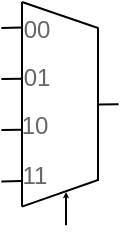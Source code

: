 <mxfile version="13.9.9" type="device"><diagram id="Ox23BBlwGRm02fLa25s6" name="Pagina-1"><mxGraphModel dx="2193" dy="592" grid="1" gridSize="10" guides="1" tooltips="1" connect="1" arrows="1" fold="1" page="1" pageScale="1" pageWidth="1169" pageHeight="827" math="0" shadow="0"><root><mxCell id="0"/><mxCell id="1" parent="0"/><mxCell id="6vU68GSByy9A_sgjNRuA-1" value="" style="group" vertex="1" connectable="0" parent="1"><mxGeometry x="-327.003" y="398" width="48.303" height="102.311" as="geometry"/></mxCell><mxCell id="6vU68GSByy9A_sgjNRuA-2" value="" style="group" vertex="1" connectable="0" parent="6vU68GSByy9A_sgjNRuA-1"><mxGeometry width="41.193" height="102.311" as="geometry"/></mxCell><mxCell id="6vU68GSByy9A_sgjNRuA-3" value="" style="endArrow=none;html=1;" edge="1" parent="6vU68GSByy9A_sgjNRuA-2"><mxGeometry width="51.491" height="63.945" as="geometry"><mxPoint y="102.311" as="sourcePoint"/><mxPoint as="targetPoint"/></mxGeometry></mxCell><mxCell id="6vU68GSByy9A_sgjNRuA-4" value="" style="endArrow=none;html=1;" edge="1" parent="6vU68GSByy9A_sgjNRuA-2"><mxGeometry y="25.578" width="51.491" height="63.945" as="geometry"><mxPoint y="102.311" as="sourcePoint"/><mxPoint x="38.003" y="89" as="targetPoint"/></mxGeometry></mxCell><mxCell id="6vU68GSByy9A_sgjNRuA-5" value="" style="endArrow=none;html=1;" edge="1" parent="6vU68GSByy9A_sgjNRuA-2"><mxGeometry width="51.491" height="63.945" as="geometry"><mxPoint as="sourcePoint"/><mxPoint x="38.003" y="13" as="targetPoint"/></mxGeometry></mxCell><mxCell id="6vU68GSByy9A_sgjNRuA-6" value="" style="endArrow=none;html=1;" edge="1" parent="6vU68GSByy9A_sgjNRuA-2"><mxGeometry x="7.11" width="51.491" height="63.945" as="geometry"><mxPoint x="38.004" y="89.522" as="sourcePoint"/><mxPoint x="38.004" y="12.789" as="targetPoint"/></mxGeometry></mxCell><mxCell id="6vU68GSByy9A_sgjNRuA-7" value="" style="endArrow=none;html=1;" edge="1" parent="6vU68GSByy9A_sgjNRuA-2"><mxGeometry width="51.491" height="63.945" as="geometry"><mxPoint x="-10.298" y="12.968" as="sourcePoint"/><mxPoint y="12.789" as="targetPoint"/><Array as="points"><mxPoint y="12.789"/></Array></mxGeometry></mxCell><mxCell id="6vU68GSByy9A_sgjNRuA-8" value="" style="endArrow=none;html=1;" edge="1" parent="6vU68GSByy9A_sgjNRuA-2"><mxGeometry y="-25.399" width="51.491" height="63.945" as="geometry"><mxPoint x="-10.298" y="38.546" as="sourcePoint"/><mxPoint y="38.367" as="targetPoint"/><Array as="points"><mxPoint y="38.367"/></Array></mxGeometry></mxCell><mxCell id="6vU68GSByy9A_sgjNRuA-9" value="" style="endArrow=none;html=1;" edge="1" parent="6vU68GSByy9A_sgjNRuA-2"><mxGeometry y="0.077" width="51.491" height="63.945" as="geometry"><mxPoint x="-10.298" y="64.021" as="sourcePoint"/><mxPoint x="2.342e-13" y="63.842" as="targetPoint"/><Array as="points"><mxPoint y="63.842"/></Array></mxGeometry></mxCell><mxCell id="6vU68GSByy9A_sgjNRuA-10" value="" style="endArrow=none;html=1;" edge="1" parent="6vU68GSByy9A_sgjNRuA-2"><mxGeometry y="25.757" width="51.491" height="63.945" as="geometry"><mxPoint x="-10.298" y="89.701" as="sourcePoint"/><mxPoint x="2.342e-13" y="89.522" as="targetPoint"/><Array as="points"><mxPoint y="89.522"/></Array></mxGeometry></mxCell><mxCell id="6vU68GSByy9A_sgjNRuA-11" value="&lt;span style=&quot;color: rgb(102 , 102 , 102)&quot;&gt;&lt;font style=&quot;font-size: 12px&quot;&gt;00&lt;/font&gt;&lt;/span&gt;" style="text;html=1;align=center;verticalAlign=middle;resizable=0;points=[];autosize=1;" vertex="1" parent="6vU68GSByy9A_sgjNRuA-2"><mxGeometry x="-5.149" y="4.021" width="25" height="19" as="geometry"/></mxCell><mxCell id="6vU68GSByy9A_sgjNRuA-12" value="&lt;span style=&quot;color: rgb(102 , 102 , 102)&quot;&gt;&lt;font style=&quot;font-size: 12px&quot;&gt;01&lt;/font&gt;&lt;/span&gt;" style="text;html=1;align=center;verticalAlign=middle;resizable=0;points=[];autosize=1;" vertex="1" parent="6vU68GSByy9A_sgjNRuA-2"><mxGeometry x="-5.149" y="28.0" width="25" height="19" as="geometry"/></mxCell><mxCell id="6vU68GSByy9A_sgjNRuA-13" value="&lt;span style=&quot;color: rgb(102 , 102 , 102)&quot;&gt;&lt;font style=&quot;font-size: 12px&quot;&gt;10&lt;/font&gt;&lt;/span&gt;" style="text;html=1;align=center;verticalAlign=middle;resizable=0;points=[];autosize=1;" vertex="1" parent="6vU68GSByy9A_sgjNRuA-2"><mxGeometry x="-5.999" y="52.998" width="25" height="19" as="geometry"/></mxCell><mxCell id="6vU68GSByy9A_sgjNRuA-14" value="&lt;span style=&quot;color: rgb(102 , 102 , 102)&quot;&gt;&lt;font style=&quot;font-size: 12px&quot;&gt;11&lt;/font&gt;&lt;/span&gt;" style="text;html=1;align=center;verticalAlign=middle;resizable=0;points=[];autosize=1;" vertex="1" parent="6vU68GSByy9A_sgjNRuA-2"><mxGeometry x="-5.999" y="77.997" width="24" height="19" as="geometry"/></mxCell><mxCell id="6vU68GSByy9A_sgjNRuA-15" value="" style="endArrow=classic;html=1;endFill=1;endSize=0;" edge="1" parent="6vU68GSByy9A_sgjNRuA-2"><mxGeometry x="5.53" y="-0.92" width="50" height="50" as="geometry"><mxPoint x="22.007" y="111.622" as="sourcePoint"/><mxPoint x="22.007" y="94.997" as="targetPoint"/></mxGeometry></mxCell><mxCell id="6vU68GSByy9A_sgjNRuA-16" value="" style="endArrow=none;html=1;" edge="1" parent="6vU68GSByy9A_sgjNRuA-1"><mxGeometry x="7.11" y="12.699" width="51.491" height="63.945" as="geometry"><mxPoint x="38.004" y="51.245" as="sourcePoint"/><mxPoint x="48.303" y="51.066" as="targetPoint"/><Array as="points"/></mxGeometry></mxCell></root></mxGraphModel></diagram></mxfile>